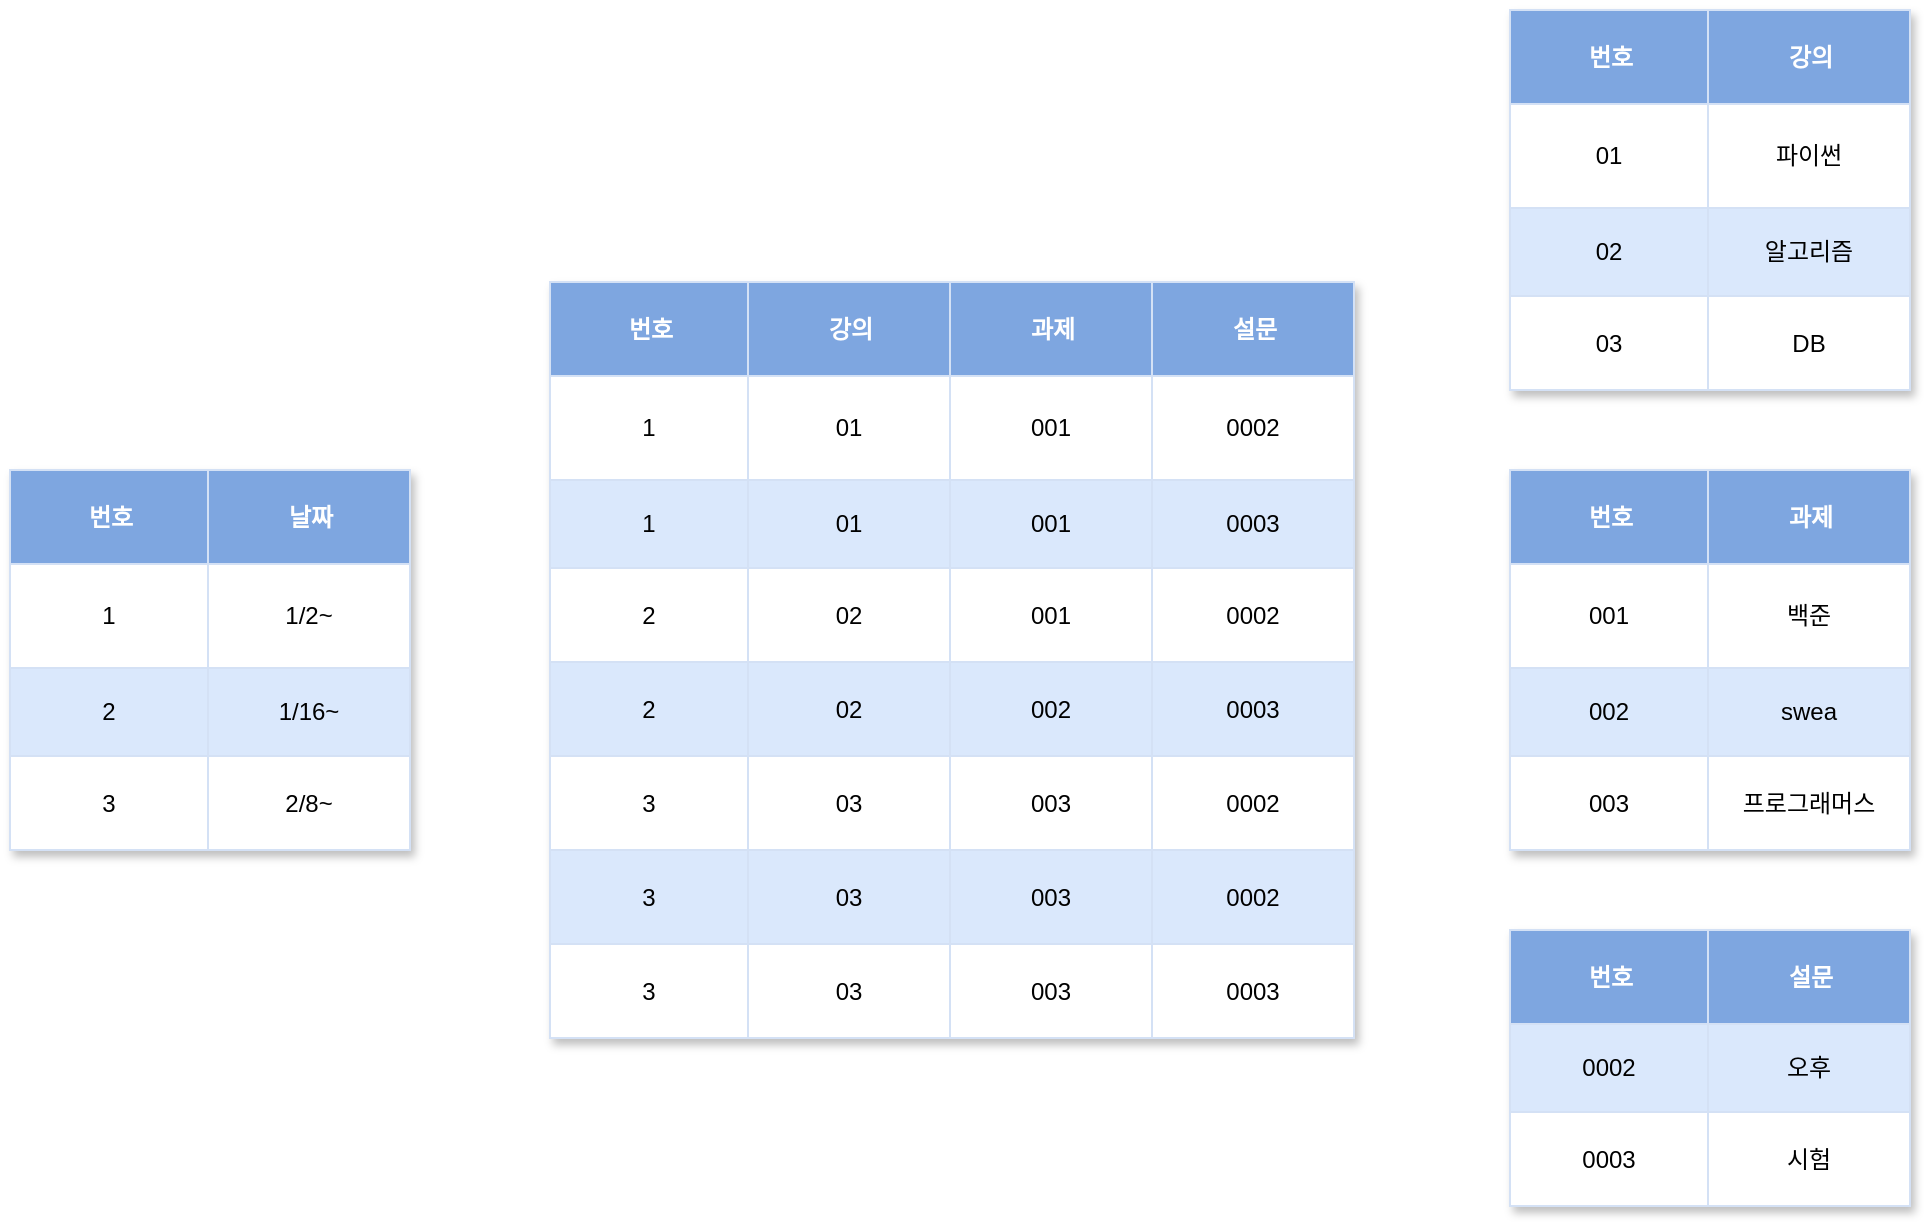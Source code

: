 <mxfile version="20.8.21" type="github">
  <diagram name="Page-1" id="2a216829-ef6e-dabb-86c1-c78162f3ba2b">
    <mxGraphModel dx="1434" dy="764" grid="1" gridSize="10" guides="1" tooltips="1" connect="1" arrows="1" fold="1" page="1" pageScale="1" pageWidth="850" pageHeight="1100" background="none" math="0" shadow="0">
      <root>
        <mxCell id="0" />
        <mxCell id="1" parent="0" />
        <mxCell id="NamIJaM11Jgx6GeulGSa-57" value="Assets" style="childLayout=tableLayout;recursiveResize=0;strokeColor=#D4E1F5;fillColor=#7EA6E0;shadow=1;strokeWidth=1;gradientColor=none;" vertex="1" parent="1">
          <mxGeometry x="60" y="330" width="200" height="190" as="geometry" />
        </mxCell>
        <mxCell id="NamIJaM11Jgx6GeulGSa-58" style="shape=tableRow;horizontal=0;startSize=0;swimlaneHead=0;swimlaneBody=0;top=0;left=0;bottom=0;right=0;dropTarget=0;collapsible=0;recursiveResize=0;expand=0;fontStyle=0;strokeColor=#D4E1F5;fillColor=#ffffff;strokeWidth=1;" vertex="1" parent="NamIJaM11Jgx6GeulGSa-57">
          <mxGeometry width="200" height="47" as="geometry" />
        </mxCell>
        <mxCell id="NamIJaM11Jgx6GeulGSa-59" value="번호" style="connectable=0;recursiveResize=0;strokeColor=#D4E1F5;fillColor=#7EA6E0;align=center;fontStyle=1;fontColor=#FFFFFF;html=1;strokeWidth=1;fillStyle=auto;" vertex="1" parent="NamIJaM11Jgx6GeulGSa-58">
          <mxGeometry width="99" height="47" as="geometry">
            <mxRectangle width="99" height="47" as="alternateBounds" />
          </mxGeometry>
        </mxCell>
        <mxCell id="NamIJaM11Jgx6GeulGSa-60" value="날짜" style="connectable=0;recursiveResize=0;strokeColor=#D4E1F5;fillColor=#7EA6E0;align=center;fontStyle=1;fontColor=#FFFFFF;html=1;strokeWidth=1;" vertex="1" parent="NamIJaM11Jgx6GeulGSa-58">
          <mxGeometry x="99" width="101" height="47" as="geometry">
            <mxRectangle width="101" height="47" as="alternateBounds" />
          </mxGeometry>
        </mxCell>
        <mxCell id="NamIJaM11Jgx6GeulGSa-62" value="" style="shape=tableRow;horizontal=0;startSize=0;swimlaneHead=0;swimlaneBody=0;top=0;left=0;bottom=0;right=0;dropTarget=0;collapsible=0;recursiveResize=0;expand=0;fontStyle=0;strokeColor=#D4E1F5;fillColor=#ffffff;strokeWidth=1;" vertex="1" parent="NamIJaM11Jgx6GeulGSa-57">
          <mxGeometry y="47" width="200" height="52" as="geometry" />
        </mxCell>
        <mxCell id="NamIJaM11Jgx6GeulGSa-63" value="1" style="connectable=0;recursiveResize=0;strokeColor=#D4E1F5;fillColor=inherit;align=center;whiteSpace=wrap;html=1;strokeWidth=1;" vertex="1" parent="NamIJaM11Jgx6GeulGSa-62">
          <mxGeometry width="99" height="52" as="geometry">
            <mxRectangle width="99" height="52" as="alternateBounds" />
          </mxGeometry>
        </mxCell>
        <mxCell id="NamIJaM11Jgx6GeulGSa-64" value="1/2~" style="connectable=0;recursiveResize=0;strokeColor=#D4E1F5;fillColor=inherit;align=center;whiteSpace=wrap;html=1;strokeWidth=1;" vertex="1" parent="NamIJaM11Jgx6GeulGSa-62">
          <mxGeometry x="99" width="101" height="52" as="geometry">
            <mxRectangle width="101" height="52" as="alternateBounds" />
          </mxGeometry>
        </mxCell>
        <mxCell id="NamIJaM11Jgx6GeulGSa-66" value="" style="shape=tableRow;horizontal=0;startSize=0;swimlaneHead=0;swimlaneBody=0;top=0;left=0;bottom=0;right=0;dropTarget=0;collapsible=0;recursiveResize=0;expand=0;fontStyle=1;strokeColor=#D4E1F5;fillColor=#EAF2D3;strokeWidth=1;" vertex="1" parent="NamIJaM11Jgx6GeulGSa-57">
          <mxGeometry y="99" width="200" height="44" as="geometry" />
        </mxCell>
        <mxCell id="NamIJaM11Jgx6GeulGSa-67" value="2" style="connectable=0;recursiveResize=0;strokeColor=#D4E1F5;fillColor=#dae8fc;whiteSpace=wrap;html=1;strokeWidth=1;" vertex="1" parent="NamIJaM11Jgx6GeulGSa-66">
          <mxGeometry width="99" height="44" as="geometry">
            <mxRectangle width="99" height="44" as="alternateBounds" />
          </mxGeometry>
        </mxCell>
        <mxCell id="NamIJaM11Jgx6GeulGSa-68" value="1/16~" style="connectable=0;recursiveResize=0;strokeColor=#D4E1F5;fillColor=#dae8fc;whiteSpace=wrap;html=1;strokeWidth=1;" vertex="1" parent="NamIJaM11Jgx6GeulGSa-66">
          <mxGeometry x="99" width="101" height="44" as="geometry">
            <mxRectangle width="101" height="44" as="alternateBounds" />
          </mxGeometry>
        </mxCell>
        <mxCell id="NamIJaM11Jgx6GeulGSa-70" value="" style="shape=tableRow;horizontal=0;startSize=0;swimlaneHead=0;swimlaneBody=0;top=0;left=0;bottom=0;right=0;dropTarget=0;collapsible=0;recursiveResize=0;expand=0;fontStyle=0;strokeColor=#D4E1F5;fillColor=#ffffff;strokeWidth=1;" vertex="1" parent="NamIJaM11Jgx6GeulGSa-57">
          <mxGeometry y="143" width="200" height="47" as="geometry" />
        </mxCell>
        <mxCell id="NamIJaM11Jgx6GeulGSa-71" value="3" style="connectable=0;recursiveResize=0;strokeColor=#D4E1F5;fillColor=inherit;fontStyle=0;align=center;whiteSpace=wrap;html=1;strokeWidth=1;" vertex="1" parent="NamIJaM11Jgx6GeulGSa-70">
          <mxGeometry width="99" height="47" as="geometry">
            <mxRectangle width="99" height="47" as="alternateBounds" />
          </mxGeometry>
        </mxCell>
        <mxCell id="NamIJaM11Jgx6GeulGSa-72" value="2/8~" style="connectable=0;recursiveResize=0;strokeColor=#D4E1F5;fillColor=inherit;fontStyle=0;align=center;whiteSpace=wrap;html=1;strokeWidth=1;" vertex="1" parent="NamIJaM11Jgx6GeulGSa-70">
          <mxGeometry x="99" width="101" height="47" as="geometry">
            <mxRectangle width="101" height="47" as="alternateBounds" />
          </mxGeometry>
        </mxCell>
        <mxCell id="NamIJaM11Jgx6GeulGSa-78" value="Assets" style="childLayout=tableLayout;recursiveResize=0;strokeColor=#D4E1F5;fillColor=#7EA6E0;shadow=1;strokeWidth=1;gradientColor=none;" vertex="1" parent="1">
          <mxGeometry x="810" y="100" width="200" height="190" as="geometry" />
        </mxCell>
        <mxCell id="NamIJaM11Jgx6GeulGSa-79" style="shape=tableRow;horizontal=0;startSize=0;swimlaneHead=0;swimlaneBody=0;top=0;left=0;bottom=0;right=0;dropTarget=0;collapsible=0;recursiveResize=0;expand=0;fontStyle=0;strokeColor=#D4E1F5;fillColor=#ffffff;strokeWidth=1;" vertex="1" parent="NamIJaM11Jgx6GeulGSa-78">
          <mxGeometry width="200" height="47" as="geometry" />
        </mxCell>
        <mxCell id="NamIJaM11Jgx6GeulGSa-80" value="번호" style="connectable=0;recursiveResize=0;strokeColor=#D4E1F5;fillColor=#7EA6E0;align=center;fontStyle=1;fontColor=#FFFFFF;html=1;strokeWidth=1;fillStyle=auto;" vertex="1" parent="NamIJaM11Jgx6GeulGSa-79">
          <mxGeometry width="99" height="47" as="geometry">
            <mxRectangle width="99" height="47" as="alternateBounds" />
          </mxGeometry>
        </mxCell>
        <mxCell id="NamIJaM11Jgx6GeulGSa-81" value="강의" style="connectable=0;recursiveResize=0;strokeColor=#D4E1F5;fillColor=#7EA6E0;align=center;fontStyle=1;fontColor=#FFFFFF;html=1;strokeWidth=1;" vertex="1" parent="NamIJaM11Jgx6GeulGSa-79">
          <mxGeometry x="99" width="101" height="47" as="geometry">
            <mxRectangle width="101" height="47" as="alternateBounds" />
          </mxGeometry>
        </mxCell>
        <mxCell id="NamIJaM11Jgx6GeulGSa-82" value="" style="shape=tableRow;horizontal=0;startSize=0;swimlaneHead=0;swimlaneBody=0;top=0;left=0;bottom=0;right=0;dropTarget=0;collapsible=0;recursiveResize=0;expand=0;fontStyle=0;strokeColor=#D4E1F5;fillColor=#ffffff;strokeWidth=1;" vertex="1" parent="NamIJaM11Jgx6GeulGSa-78">
          <mxGeometry y="47" width="200" height="52" as="geometry" />
        </mxCell>
        <mxCell id="NamIJaM11Jgx6GeulGSa-83" value="01" style="connectable=0;recursiveResize=0;strokeColor=#D4E1F5;fillColor=inherit;align=center;whiteSpace=wrap;html=1;strokeWidth=1;" vertex="1" parent="NamIJaM11Jgx6GeulGSa-82">
          <mxGeometry width="99" height="52" as="geometry">
            <mxRectangle width="99" height="52" as="alternateBounds" />
          </mxGeometry>
        </mxCell>
        <mxCell id="NamIJaM11Jgx6GeulGSa-84" value="파이썬" style="connectable=0;recursiveResize=0;strokeColor=#D4E1F5;fillColor=inherit;align=center;whiteSpace=wrap;html=1;strokeWidth=1;" vertex="1" parent="NamIJaM11Jgx6GeulGSa-82">
          <mxGeometry x="99" width="101" height="52" as="geometry">
            <mxRectangle width="101" height="52" as="alternateBounds" />
          </mxGeometry>
        </mxCell>
        <mxCell id="NamIJaM11Jgx6GeulGSa-85" value="" style="shape=tableRow;horizontal=0;startSize=0;swimlaneHead=0;swimlaneBody=0;top=0;left=0;bottom=0;right=0;dropTarget=0;collapsible=0;recursiveResize=0;expand=0;fontStyle=1;strokeColor=#D4E1F5;fillColor=#EAF2D3;strokeWidth=1;" vertex="1" parent="NamIJaM11Jgx6GeulGSa-78">
          <mxGeometry y="99" width="200" height="44" as="geometry" />
        </mxCell>
        <mxCell id="NamIJaM11Jgx6GeulGSa-86" value="02" style="connectable=0;recursiveResize=0;strokeColor=#D4E1F5;fillColor=#dae8fc;whiteSpace=wrap;html=1;strokeWidth=1;" vertex="1" parent="NamIJaM11Jgx6GeulGSa-85">
          <mxGeometry width="99" height="44" as="geometry">
            <mxRectangle width="99" height="44" as="alternateBounds" />
          </mxGeometry>
        </mxCell>
        <mxCell id="NamIJaM11Jgx6GeulGSa-87" value="알고리즘" style="connectable=0;recursiveResize=0;strokeColor=#D4E1F5;fillColor=#dae8fc;whiteSpace=wrap;html=1;strokeWidth=1;" vertex="1" parent="NamIJaM11Jgx6GeulGSa-85">
          <mxGeometry x="99" width="101" height="44" as="geometry">
            <mxRectangle width="101" height="44" as="alternateBounds" />
          </mxGeometry>
        </mxCell>
        <mxCell id="NamIJaM11Jgx6GeulGSa-88" value="" style="shape=tableRow;horizontal=0;startSize=0;swimlaneHead=0;swimlaneBody=0;top=0;left=0;bottom=0;right=0;dropTarget=0;collapsible=0;recursiveResize=0;expand=0;fontStyle=0;strokeColor=#D4E1F5;fillColor=#ffffff;strokeWidth=1;" vertex="1" parent="NamIJaM11Jgx6GeulGSa-78">
          <mxGeometry y="143" width="200" height="47" as="geometry" />
        </mxCell>
        <mxCell id="NamIJaM11Jgx6GeulGSa-89" value="03" style="connectable=0;recursiveResize=0;strokeColor=#D4E1F5;fillColor=inherit;fontStyle=0;align=center;whiteSpace=wrap;html=1;strokeWidth=1;" vertex="1" parent="NamIJaM11Jgx6GeulGSa-88">
          <mxGeometry width="99" height="47" as="geometry">
            <mxRectangle width="99" height="47" as="alternateBounds" />
          </mxGeometry>
        </mxCell>
        <mxCell id="NamIJaM11Jgx6GeulGSa-90" value="DB" style="connectable=0;recursiveResize=0;strokeColor=#D4E1F5;fillColor=inherit;fontStyle=0;align=center;whiteSpace=wrap;html=1;strokeWidth=1;" vertex="1" parent="NamIJaM11Jgx6GeulGSa-88">
          <mxGeometry x="99" width="101" height="47" as="geometry">
            <mxRectangle width="101" height="47" as="alternateBounds" />
          </mxGeometry>
        </mxCell>
        <mxCell id="NamIJaM11Jgx6GeulGSa-91" value="Assets" style="childLayout=tableLayout;recursiveResize=0;strokeColor=#D4E1F5;fillColor=#7EA6E0;shadow=1;strokeWidth=1;gradientColor=none;" vertex="1" parent="1">
          <mxGeometry x="810" y="560" width="200" height="138" as="geometry" />
        </mxCell>
        <mxCell id="NamIJaM11Jgx6GeulGSa-92" style="shape=tableRow;horizontal=0;startSize=0;swimlaneHead=0;swimlaneBody=0;top=0;left=0;bottom=0;right=0;dropTarget=0;collapsible=0;recursiveResize=0;expand=0;fontStyle=0;strokeColor=#D4E1F5;fillColor=#ffffff;strokeWidth=1;" vertex="1" parent="NamIJaM11Jgx6GeulGSa-91">
          <mxGeometry width="200" height="47" as="geometry" />
        </mxCell>
        <mxCell id="NamIJaM11Jgx6GeulGSa-93" value="번호" style="connectable=0;recursiveResize=0;strokeColor=#D4E1F5;fillColor=#7EA6E0;align=center;fontStyle=1;fontColor=#FFFFFF;html=1;strokeWidth=1;fillStyle=auto;" vertex="1" parent="NamIJaM11Jgx6GeulGSa-92">
          <mxGeometry width="99" height="47" as="geometry">
            <mxRectangle width="99" height="47" as="alternateBounds" />
          </mxGeometry>
        </mxCell>
        <mxCell id="NamIJaM11Jgx6GeulGSa-94" value="설문" style="connectable=0;recursiveResize=0;strokeColor=#D4E1F5;fillColor=#7EA6E0;align=center;fontStyle=1;fontColor=#FFFFFF;html=1;strokeWidth=1;" vertex="1" parent="NamIJaM11Jgx6GeulGSa-92">
          <mxGeometry x="99" width="101" height="47" as="geometry">
            <mxRectangle width="101" height="47" as="alternateBounds" />
          </mxGeometry>
        </mxCell>
        <mxCell id="NamIJaM11Jgx6GeulGSa-98" value="" style="shape=tableRow;horizontal=0;startSize=0;swimlaneHead=0;swimlaneBody=0;top=0;left=0;bottom=0;right=0;dropTarget=0;collapsible=0;recursiveResize=0;expand=0;fontStyle=1;strokeColor=#D4E1F5;fillColor=#EAF2D3;strokeWidth=1;" vertex="1" parent="NamIJaM11Jgx6GeulGSa-91">
          <mxGeometry y="47" width="200" height="44" as="geometry" />
        </mxCell>
        <mxCell id="NamIJaM11Jgx6GeulGSa-99" value="0002" style="connectable=0;recursiveResize=0;strokeColor=#D4E1F5;fillColor=#dae8fc;whiteSpace=wrap;html=1;strokeWidth=1;" vertex="1" parent="NamIJaM11Jgx6GeulGSa-98">
          <mxGeometry width="99" height="44" as="geometry">
            <mxRectangle width="99" height="44" as="alternateBounds" />
          </mxGeometry>
        </mxCell>
        <mxCell id="NamIJaM11Jgx6GeulGSa-100" value="오후" style="connectable=0;recursiveResize=0;strokeColor=#D4E1F5;fillColor=#dae8fc;whiteSpace=wrap;html=1;strokeWidth=1;" vertex="1" parent="NamIJaM11Jgx6GeulGSa-98">
          <mxGeometry x="99" width="101" height="44" as="geometry">
            <mxRectangle width="101" height="44" as="alternateBounds" />
          </mxGeometry>
        </mxCell>
        <mxCell id="NamIJaM11Jgx6GeulGSa-101" value="" style="shape=tableRow;horizontal=0;startSize=0;swimlaneHead=0;swimlaneBody=0;top=0;left=0;bottom=0;right=0;dropTarget=0;collapsible=0;recursiveResize=0;expand=0;fontStyle=0;strokeColor=#D4E1F5;fillColor=#ffffff;strokeWidth=1;" vertex="1" parent="NamIJaM11Jgx6GeulGSa-91">
          <mxGeometry y="91" width="200" height="47" as="geometry" />
        </mxCell>
        <mxCell id="NamIJaM11Jgx6GeulGSa-102" value="0003" style="connectable=0;recursiveResize=0;strokeColor=#D4E1F5;fillColor=inherit;fontStyle=0;align=center;whiteSpace=wrap;html=1;strokeWidth=1;" vertex="1" parent="NamIJaM11Jgx6GeulGSa-101">
          <mxGeometry width="99" height="47" as="geometry">
            <mxRectangle width="99" height="47" as="alternateBounds" />
          </mxGeometry>
        </mxCell>
        <mxCell id="NamIJaM11Jgx6GeulGSa-103" value="시험" style="connectable=0;recursiveResize=0;strokeColor=#D4E1F5;fillColor=inherit;fontStyle=0;align=center;whiteSpace=wrap;html=1;strokeWidth=1;" vertex="1" parent="NamIJaM11Jgx6GeulGSa-101">
          <mxGeometry x="99" width="101" height="47" as="geometry">
            <mxRectangle width="101" height="47" as="alternateBounds" />
          </mxGeometry>
        </mxCell>
        <mxCell id="NamIJaM11Jgx6GeulGSa-104" value="Assets" style="childLayout=tableLayout;recursiveResize=0;strokeColor=#D4E1F5;fillColor=#7EA6E0;shadow=1;strokeWidth=1;gradientColor=none;" vertex="1" parent="1">
          <mxGeometry x="810" y="330" width="200" height="190" as="geometry" />
        </mxCell>
        <mxCell id="NamIJaM11Jgx6GeulGSa-105" style="shape=tableRow;horizontal=0;startSize=0;swimlaneHead=0;swimlaneBody=0;top=0;left=0;bottom=0;right=0;dropTarget=0;collapsible=0;recursiveResize=0;expand=0;fontStyle=0;strokeColor=#D4E1F5;fillColor=#ffffff;strokeWidth=1;" vertex="1" parent="NamIJaM11Jgx6GeulGSa-104">
          <mxGeometry width="200" height="47" as="geometry" />
        </mxCell>
        <mxCell id="NamIJaM11Jgx6GeulGSa-106" value="번호" style="connectable=0;recursiveResize=0;strokeColor=#D4E1F5;fillColor=#7EA6E0;align=center;fontStyle=1;fontColor=#FFFFFF;html=1;strokeWidth=1;fillStyle=auto;" vertex="1" parent="NamIJaM11Jgx6GeulGSa-105">
          <mxGeometry width="99" height="47" as="geometry">
            <mxRectangle width="99" height="47" as="alternateBounds" />
          </mxGeometry>
        </mxCell>
        <mxCell id="NamIJaM11Jgx6GeulGSa-107" value="과제" style="connectable=0;recursiveResize=0;strokeColor=#D4E1F5;fillColor=#7EA6E0;align=center;fontStyle=1;fontColor=#FFFFFF;html=1;strokeWidth=1;" vertex="1" parent="NamIJaM11Jgx6GeulGSa-105">
          <mxGeometry x="99" width="101" height="47" as="geometry">
            <mxRectangle width="101" height="47" as="alternateBounds" />
          </mxGeometry>
        </mxCell>
        <mxCell id="NamIJaM11Jgx6GeulGSa-108" value="" style="shape=tableRow;horizontal=0;startSize=0;swimlaneHead=0;swimlaneBody=0;top=0;left=0;bottom=0;right=0;dropTarget=0;collapsible=0;recursiveResize=0;expand=0;fontStyle=0;strokeColor=#D4E1F5;fillColor=#ffffff;strokeWidth=1;" vertex="1" parent="NamIJaM11Jgx6GeulGSa-104">
          <mxGeometry y="47" width="200" height="52" as="geometry" />
        </mxCell>
        <mxCell id="NamIJaM11Jgx6GeulGSa-109" value="001" style="connectable=0;recursiveResize=0;strokeColor=#D4E1F5;fillColor=inherit;align=center;whiteSpace=wrap;html=1;strokeWidth=1;" vertex="1" parent="NamIJaM11Jgx6GeulGSa-108">
          <mxGeometry width="99" height="52" as="geometry">
            <mxRectangle width="99" height="52" as="alternateBounds" />
          </mxGeometry>
        </mxCell>
        <mxCell id="NamIJaM11Jgx6GeulGSa-110" value="백준" style="connectable=0;recursiveResize=0;strokeColor=#D4E1F5;fillColor=inherit;align=center;whiteSpace=wrap;html=1;strokeWidth=1;" vertex="1" parent="NamIJaM11Jgx6GeulGSa-108">
          <mxGeometry x="99" width="101" height="52" as="geometry">
            <mxRectangle width="101" height="52" as="alternateBounds" />
          </mxGeometry>
        </mxCell>
        <mxCell id="NamIJaM11Jgx6GeulGSa-111" value="" style="shape=tableRow;horizontal=0;startSize=0;swimlaneHead=0;swimlaneBody=0;top=0;left=0;bottom=0;right=0;dropTarget=0;collapsible=0;recursiveResize=0;expand=0;fontStyle=1;strokeColor=#D4E1F5;fillColor=#EAF2D3;strokeWidth=1;" vertex="1" parent="NamIJaM11Jgx6GeulGSa-104">
          <mxGeometry y="99" width="200" height="44" as="geometry" />
        </mxCell>
        <mxCell id="NamIJaM11Jgx6GeulGSa-112" value="002" style="connectable=0;recursiveResize=0;strokeColor=#D4E1F5;fillColor=#dae8fc;whiteSpace=wrap;html=1;strokeWidth=1;" vertex="1" parent="NamIJaM11Jgx6GeulGSa-111">
          <mxGeometry width="99" height="44" as="geometry">
            <mxRectangle width="99" height="44" as="alternateBounds" />
          </mxGeometry>
        </mxCell>
        <mxCell id="NamIJaM11Jgx6GeulGSa-113" value="swea" style="connectable=0;recursiveResize=0;strokeColor=#D4E1F5;fillColor=#dae8fc;whiteSpace=wrap;html=1;strokeWidth=1;" vertex="1" parent="NamIJaM11Jgx6GeulGSa-111">
          <mxGeometry x="99" width="101" height="44" as="geometry">
            <mxRectangle width="101" height="44" as="alternateBounds" />
          </mxGeometry>
        </mxCell>
        <mxCell id="NamIJaM11Jgx6GeulGSa-114" value="" style="shape=tableRow;horizontal=0;startSize=0;swimlaneHead=0;swimlaneBody=0;top=0;left=0;bottom=0;right=0;dropTarget=0;collapsible=0;recursiveResize=0;expand=0;fontStyle=0;strokeColor=#D4E1F5;fillColor=#ffffff;strokeWidth=1;" vertex="1" parent="NamIJaM11Jgx6GeulGSa-104">
          <mxGeometry y="143" width="200" height="47" as="geometry" />
        </mxCell>
        <mxCell id="NamIJaM11Jgx6GeulGSa-115" value="003" style="connectable=0;recursiveResize=0;strokeColor=#D4E1F5;fillColor=inherit;fontStyle=0;align=center;whiteSpace=wrap;html=1;strokeWidth=1;" vertex="1" parent="NamIJaM11Jgx6GeulGSa-114">
          <mxGeometry width="99" height="47" as="geometry">
            <mxRectangle width="99" height="47" as="alternateBounds" />
          </mxGeometry>
        </mxCell>
        <mxCell id="NamIJaM11Jgx6GeulGSa-116" value="프로그래머스" style="connectable=0;recursiveResize=0;strokeColor=#D4E1F5;fillColor=inherit;fontStyle=0;align=center;whiteSpace=wrap;html=1;strokeWidth=1;" vertex="1" parent="NamIJaM11Jgx6GeulGSa-114">
          <mxGeometry x="99" width="101" height="47" as="geometry">
            <mxRectangle width="101" height="47" as="alternateBounds" />
          </mxGeometry>
        </mxCell>
        <mxCell id="NamIJaM11Jgx6GeulGSa-117" value="Assets" style="childLayout=tableLayout;recursiveResize=0;strokeColor=#D4E1F5;fillColor=#7EA6E0;shadow=1;strokeWidth=1;gradientColor=none;" vertex="1" parent="1">
          <mxGeometry x="330" y="236" width="402" height="378" as="geometry" />
        </mxCell>
        <mxCell id="NamIJaM11Jgx6GeulGSa-118" style="shape=tableRow;horizontal=0;startSize=0;swimlaneHead=0;swimlaneBody=0;top=0;left=0;bottom=0;right=0;dropTarget=0;collapsible=0;recursiveResize=0;expand=0;fontStyle=0;strokeColor=#D4E1F5;fillColor=#ffffff;strokeWidth=1;" vertex="1" parent="NamIJaM11Jgx6GeulGSa-117">
          <mxGeometry width="402" height="47" as="geometry" />
        </mxCell>
        <mxCell id="NamIJaM11Jgx6GeulGSa-119" value="번호" style="connectable=0;recursiveResize=0;strokeColor=#D4E1F5;fillColor=#7EA6E0;align=center;fontStyle=1;fontColor=#FFFFFF;html=1;strokeWidth=1;fillStyle=auto;" vertex="1" parent="NamIJaM11Jgx6GeulGSa-118">
          <mxGeometry width="99" height="47" as="geometry">
            <mxRectangle width="99" height="47" as="alternateBounds" />
          </mxGeometry>
        </mxCell>
        <mxCell id="NamIJaM11Jgx6GeulGSa-120" value="강의" style="connectable=0;recursiveResize=0;strokeColor=#D4E1F5;fillColor=#7EA6E0;align=center;fontStyle=1;fontColor=#FFFFFF;html=1;strokeWidth=1;" vertex="1" parent="NamIJaM11Jgx6GeulGSa-118">
          <mxGeometry x="99" width="101" height="47" as="geometry">
            <mxRectangle width="101" height="47" as="alternateBounds" />
          </mxGeometry>
        </mxCell>
        <mxCell id="NamIJaM11Jgx6GeulGSa-138" value="과제" style="connectable=0;recursiveResize=0;strokeColor=#D4E1F5;fillColor=#7EA6E0;align=center;fontStyle=1;fontColor=#FFFFFF;html=1;strokeWidth=1;" vertex="1" parent="NamIJaM11Jgx6GeulGSa-118">
          <mxGeometry x="200" width="101" height="47" as="geometry">
            <mxRectangle width="101" height="47" as="alternateBounds" />
          </mxGeometry>
        </mxCell>
        <mxCell id="NamIJaM11Jgx6GeulGSa-134" value="설문" style="connectable=0;recursiveResize=0;strokeColor=#D4E1F5;fillColor=#7EA6E0;align=center;fontStyle=1;fontColor=#FFFFFF;html=1;strokeWidth=1;" vertex="1" parent="NamIJaM11Jgx6GeulGSa-118">
          <mxGeometry x="301" width="101" height="47" as="geometry">
            <mxRectangle width="101" height="47" as="alternateBounds" />
          </mxGeometry>
        </mxCell>
        <mxCell id="NamIJaM11Jgx6GeulGSa-121" value="" style="shape=tableRow;horizontal=0;startSize=0;swimlaneHead=0;swimlaneBody=0;top=0;left=0;bottom=0;right=0;dropTarget=0;collapsible=0;recursiveResize=0;expand=0;fontStyle=0;strokeColor=#D4E1F5;fillColor=#ffffff;strokeWidth=1;" vertex="1" parent="NamIJaM11Jgx6GeulGSa-117">
          <mxGeometry y="47" width="402" height="52" as="geometry" />
        </mxCell>
        <mxCell id="NamIJaM11Jgx6GeulGSa-122" value="1" style="connectable=0;recursiveResize=0;strokeColor=#D4E1F5;fillColor=inherit;align=center;whiteSpace=wrap;html=1;strokeWidth=1;" vertex="1" parent="NamIJaM11Jgx6GeulGSa-121">
          <mxGeometry width="99" height="52" as="geometry">
            <mxRectangle width="99" height="52" as="alternateBounds" />
          </mxGeometry>
        </mxCell>
        <mxCell id="NamIJaM11Jgx6GeulGSa-123" value="01" style="connectable=0;recursiveResize=0;strokeColor=#D4E1F5;fillColor=inherit;align=center;whiteSpace=wrap;html=1;strokeWidth=1;" vertex="1" parent="NamIJaM11Jgx6GeulGSa-121">
          <mxGeometry x="99" width="101" height="52" as="geometry">
            <mxRectangle width="101" height="52" as="alternateBounds" />
          </mxGeometry>
        </mxCell>
        <mxCell id="NamIJaM11Jgx6GeulGSa-139" value="001" style="connectable=0;recursiveResize=0;strokeColor=#D4E1F5;fillColor=inherit;align=center;whiteSpace=wrap;html=1;strokeWidth=1;" vertex="1" parent="NamIJaM11Jgx6GeulGSa-121">
          <mxGeometry x="200" width="101" height="52" as="geometry">
            <mxRectangle width="101" height="52" as="alternateBounds" />
          </mxGeometry>
        </mxCell>
        <mxCell id="NamIJaM11Jgx6GeulGSa-135" value="0002" style="connectable=0;recursiveResize=0;strokeColor=#D4E1F5;fillColor=inherit;align=center;whiteSpace=wrap;html=1;strokeWidth=1;" vertex="1" parent="NamIJaM11Jgx6GeulGSa-121">
          <mxGeometry x="301" width="101" height="52" as="geometry">
            <mxRectangle width="101" height="52" as="alternateBounds" />
          </mxGeometry>
        </mxCell>
        <mxCell id="NamIJaM11Jgx6GeulGSa-124" value="" style="shape=tableRow;horizontal=0;startSize=0;swimlaneHead=0;swimlaneBody=0;top=0;left=0;bottom=0;right=0;dropTarget=0;collapsible=0;recursiveResize=0;expand=0;fontStyle=1;strokeColor=#D4E1F5;fillColor=#EAF2D3;strokeWidth=1;" vertex="1" parent="NamIJaM11Jgx6GeulGSa-117">
          <mxGeometry y="99" width="402" height="44" as="geometry" />
        </mxCell>
        <mxCell id="NamIJaM11Jgx6GeulGSa-125" value="1" style="connectable=0;recursiveResize=0;strokeColor=#D4E1F5;fillColor=#dae8fc;whiteSpace=wrap;html=1;strokeWidth=1;" vertex="1" parent="NamIJaM11Jgx6GeulGSa-124">
          <mxGeometry width="99" height="44" as="geometry">
            <mxRectangle width="99" height="44" as="alternateBounds" />
          </mxGeometry>
        </mxCell>
        <mxCell id="NamIJaM11Jgx6GeulGSa-126" value="01" style="connectable=0;recursiveResize=0;strokeColor=#D4E1F5;fillColor=#dae8fc;whiteSpace=wrap;html=1;strokeWidth=1;" vertex="1" parent="NamIJaM11Jgx6GeulGSa-124">
          <mxGeometry x="99" width="101" height="44" as="geometry">
            <mxRectangle width="101" height="44" as="alternateBounds" />
          </mxGeometry>
        </mxCell>
        <mxCell id="NamIJaM11Jgx6GeulGSa-140" value="001" style="connectable=0;recursiveResize=0;strokeColor=#D4E1F5;fillColor=#dae8fc;whiteSpace=wrap;html=1;strokeWidth=1;" vertex="1" parent="NamIJaM11Jgx6GeulGSa-124">
          <mxGeometry x="200" width="101" height="44" as="geometry">
            <mxRectangle width="101" height="44" as="alternateBounds" />
          </mxGeometry>
        </mxCell>
        <mxCell id="NamIJaM11Jgx6GeulGSa-136" value="0003" style="connectable=0;recursiveResize=0;strokeColor=#D4E1F5;fillColor=#dae8fc;whiteSpace=wrap;html=1;strokeWidth=1;" vertex="1" parent="NamIJaM11Jgx6GeulGSa-124">
          <mxGeometry x="301" width="101" height="44" as="geometry">
            <mxRectangle width="101" height="44" as="alternateBounds" />
          </mxGeometry>
        </mxCell>
        <mxCell id="NamIJaM11Jgx6GeulGSa-127" value="" style="shape=tableRow;horizontal=0;startSize=0;swimlaneHead=0;swimlaneBody=0;top=0;left=0;bottom=0;right=0;dropTarget=0;collapsible=0;recursiveResize=0;expand=0;fontStyle=0;strokeColor=#D4E1F5;fillColor=#ffffff;strokeWidth=1;" vertex="1" parent="NamIJaM11Jgx6GeulGSa-117">
          <mxGeometry y="143" width="402" height="47" as="geometry" />
        </mxCell>
        <mxCell id="NamIJaM11Jgx6GeulGSa-128" value="2" style="connectable=0;recursiveResize=0;strokeColor=#D4E1F5;fillColor=inherit;fontStyle=0;align=center;whiteSpace=wrap;html=1;strokeWidth=1;" vertex="1" parent="NamIJaM11Jgx6GeulGSa-127">
          <mxGeometry width="99" height="47" as="geometry">
            <mxRectangle width="99" height="47" as="alternateBounds" />
          </mxGeometry>
        </mxCell>
        <mxCell id="NamIJaM11Jgx6GeulGSa-129" value="02" style="connectable=0;recursiveResize=0;strokeColor=#D4E1F5;fillColor=inherit;fontStyle=0;align=center;whiteSpace=wrap;html=1;strokeWidth=1;" vertex="1" parent="NamIJaM11Jgx6GeulGSa-127">
          <mxGeometry x="99" width="101" height="47" as="geometry">
            <mxRectangle width="101" height="47" as="alternateBounds" />
          </mxGeometry>
        </mxCell>
        <mxCell id="NamIJaM11Jgx6GeulGSa-141" value="001" style="connectable=0;recursiveResize=0;strokeColor=#D4E1F5;fillColor=inherit;fontStyle=0;align=center;whiteSpace=wrap;html=1;strokeWidth=1;" vertex="1" parent="NamIJaM11Jgx6GeulGSa-127">
          <mxGeometry x="200" width="101" height="47" as="geometry">
            <mxRectangle width="101" height="47" as="alternateBounds" />
          </mxGeometry>
        </mxCell>
        <mxCell id="NamIJaM11Jgx6GeulGSa-137" value="0002" style="connectable=0;recursiveResize=0;strokeColor=#D4E1F5;fillColor=inherit;fontStyle=0;align=center;whiteSpace=wrap;html=1;strokeWidth=1;" vertex="1" parent="NamIJaM11Jgx6GeulGSa-127">
          <mxGeometry x="301" width="101" height="47" as="geometry">
            <mxRectangle width="101" height="47" as="alternateBounds" />
          </mxGeometry>
        </mxCell>
        <mxCell id="NamIJaM11Jgx6GeulGSa-178" style="shape=tableRow;horizontal=0;startSize=0;swimlaneHead=0;swimlaneBody=0;top=0;left=0;bottom=0;right=0;dropTarget=0;collapsible=0;recursiveResize=0;expand=0;fontStyle=0;strokeColor=#6c8ebf;fillColor=#dae8fc;strokeWidth=1;" vertex="1" parent="NamIJaM11Jgx6GeulGSa-117">
          <mxGeometry y="190" width="402" height="47" as="geometry" />
        </mxCell>
        <mxCell id="NamIJaM11Jgx6GeulGSa-179" value="2" style="connectable=0;recursiveResize=0;strokeColor=#D4E1F5;fillColor=inherit;fontStyle=0;align=center;whiteSpace=wrap;html=1;strokeWidth=1;" vertex="1" parent="NamIJaM11Jgx6GeulGSa-178">
          <mxGeometry width="99" height="47" as="geometry">
            <mxRectangle width="99" height="47" as="alternateBounds" />
          </mxGeometry>
        </mxCell>
        <mxCell id="NamIJaM11Jgx6GeulGSa-180" value="02" style="connectable=0;recursiveResize=0;strokeColor=#D4E1F5;fillColor=inherit;fontStyle=0;align=center;whiteSpace=wrap;html=1;strokeWidth=1;" vertex="1" parent="NamIJaM11Jgx6GeulGSa-178">
          <mxGeometry x="99" width="101" height="47" as="geometry">
            <mxRectangle width="101" height="47" as="alternateBounds" />
          </mxGeometry>
        </mxCell>
        <mxCell id="NamIJaM11Jgx6GeulGSa-181" value="002" style="connectable=0;recursiveResize=0;strokeColor=#D4E1F5;fillColor=inherit;fontStyle=0;align=center;whiteSpace=wrap;html=1;strokeWidth=1;" vertex="1" parent="NamIJaM11Jgx6GeulGSa-178">
          <mxGeometry x="200" width="101" height="47" as="geometry">
            <mxRectangle width="101" height="47" as="alternateBounds" />
          </mxGeometry>
        </mxCell>
        <mxCell id="NamIJaM11Jgx6GeulGSa-182" value="0003" style="connectable=0;recursiveResize=0;strokeColor=#D4E1F5;fillColor=inherit;fontStyle=0;align=center;whiteSpace=wrap;html=1;strokeWidth=1;" vertex="1" parent="NamIJaM11Jgx6GeulGSa-178">
          <mxGeometry x="301" width="101" height="47" as="geometry">
            <mxRectangle width="101" height="47" as="alternateBounds" />
          </mxGeometry>
        </mxCell>
        <mxCell id="NamIJaM11Jgx6GeulGSa-172" style="shape=tableRow;horizontal=0;startSize=0;swimlaneHead=0;swimlaneBody=0;top=0;left=0;bottom=0;right=0;dropTarget=0;collapsible=0;recursiveResize=0;expand=0;fontStyle=0;strokeWidth=1;" vertex="1" parent="NamIJaM11Jgx6GeulGSa-117">
          <mxGeometry y="237" width="402" height="47" as="geometry" />
        </mxCell>
        <mxCell id="NamIJaM11Jgx6GeulGSa-173" value="3" style="connectable=0;recursiveResize=0;strokeColor=#D4E1F5;fillColor=inherit;fontStyle=0;align=center;whiteSpace=wrap;html=1;strokeWidth=1;" vertex="1" parent="NamIJaM11Jgx6GeulGSa-172">
          <mxGeometry width="99" height="47" as="geometry">
            <mxRectangle width="99" height="47" as="alternateBounds" />
          </mxGeometry>
        </mxCell>
        <mxCell id="NamIJaM11Jgx6GeulGSa-174" value="03" style="connectable=0;recursiveResize=0;strokeColor=#D4E1F5;fillColor=inherit;fontStyle=0;align=center;whiteSpace=wrap;html=1;strokeWidth=1;" vertex="1" parent="NamIJaM11Jgx6GeulGSa-172">
          <mxGeometry x="99" width="101" height="47" as="geometry">
            <mxRectangle width="101" height="47" as="alternateBounds" />
          </mxGeometry>
        </mxCell>
        <mxCell id="NamIJaM11Jgx6GeulGSa-175" value="003" style="connectable=0;recursiveResize=0;strokeColor=#D4E1F5;fillColor=inherit;fontStyle=0;align=center;whiteSpace=wrap;html=1;strokeWidth=1;" vertex="1" parent="NamIJaM11Jgx6GeulGSa-172">
          <mxGeometry x="200" width="101" height="47" as="geometry">
            <mxRectangle width="101" height="47" as="alternateBounds" />
          </mxGeometry>
        </mxCell>
        <mxCell id="NamIJaM11Jgx6GeulGSa-176" value="0002" style="connectable=0;recursiveResize=0;strokeColor=#D4E1F5;fillColor=inherit;fontStyle=0;align=center;whiteSpace=wrap;html=1;strokeWidth=1;" vertex="1" parent="NamIJaM11Jgx6GeulGSa-172">
          <mxGeometry x="301" width="101" height="47" as="geometry">
            <mxRectangle width="101" height="47" as="alternateBounds" />
          </mxGeometry>
        </mxCell>
        <mxCell id="NamIJaM11Jgx6GeulGSa-166" style="shape=tableRow;horizontal=0;startSize=0;swimlaneHead=0;swimlaneBody=0;top=0;left=0;bottom=0;right=0;dropTarget=0;collapsible=0;recursiveResize=0;expand=0;fontStyle=0;strokeColor=#6c8ebf;fillColor=#dae8fc;strokeWidth=1;" vertex="1" parent="NamIJaM11Jgx6GeulGSa-117">
          <mxGeometry y="284" width="402" height="47" as="geometry" />
        </mxCell>
        <mxCell id="NamIJaM11Jgx6GeulGSa-167" value="3" style="connectable=0;recursiveResize=0;strokeColor=#D4E1F5;fillColor=inherit;fontStyle=0;align=center;whiteSpace=wrap;html=1;strokeWidth=1;" vertex="1" parent="NamIJaM11Jgx6GeulGSa-166">
          <mxGeometry width="99" height="47" as="geometry">
            <mxRectangle width="99" height="47" as="alternateBounds" />
          </mxGeometry>
        </mxCell>
        <mxCell id="NamIJaM11Jgx6GeulGSa-168" value="03" style="connectable=0;recursiveResize=0;strokeColor=#D4E1F5;fillColor=inherit;fontStyle=0;align=center;whiteSpace=wrap;html=1;strokeWidth=1;" vertex="1" parent="NamIJaM11Jgx6GeulGSa-166">
          <mxGeometry x="99" width="101" height="47" as="geometry">
            <mxRectangle width="101" height="47" as="alternateBounds" />
          </mxGeometry>
        </mxCell>
        <mxCell id="NamIJaM11Jgx6GeulGSa-169" value="003" style="connectable=0;recursiveResize=0;strokeColor=#D4E1F5;fillColor=inherit;fontStyle=0;align=center;whiteSpace=wrap;html=1;strokeWidth=1;" vertex="1" parent="NamIJaM11Jgx6GeulGSa-166">
          <mxGeometry x="200" width="101" height="47" as="geometry">
            <mxRectangle width="101" height="47" as="alternateBounds" />
          </mxGeometry>
        </mxCell>
        <mxCell id="NamIJaM11Jgx6GeulGSa-170" value="0002" style="connectable=0;recursiveResize=0;strokeColor=#D4E1F5;fillColor=inherit;fontStyle=0;align=center;whiteSpace=wrap;html=1;strokeWidth=1;" vertex="1" parent="NamIJaM11Jgx6GeulGSa-166">
          <mxGeometry x="301" width="101" height="47" as="geometry">
            <mxRectangle width="101" height="47" as="alternateBounds" />
          </mxGeometry>
        </mxCell>
        <mxCell id="NamIJaM11Jgx6GeulGSa-160" style="shape=tableRow;horizontal=0;startSize=0;swimlaneHead=0;swimlaneBody=0;top=0;left=0;bottom=0;right=0;dropTarget=0;collapsible=0;recursiveResize=0;expand=0;fontStyle=0;strokeColor=#D4E1F5;fillColor=#ffffff;strokeWidth=1;" vertex="1" parent="NamIJaM11Jgx6GeulGSa-117">
          <mxGeometry y="331" width="402" height="47" as="geometry" />
        </mxCell>
        <mxCell id="NamIJaM11Jgx6GeulGSa-161" value="3" style="connectable=0;recursiveResize=0;strokeColor=#D4E1F5;fillColor=inherit;fontStyle=0;align=center;whiteSpace=wrap;html=1;strokeWidth=1;" vertex="1" parent="NamIJaM11Jgx6GeulGSa-160">
          <mxGeometry width="99" height="47" as="geometry">
            <mxRectangle width="99" height="47" as="alternateBounds" />
          </mxGeometry>
        </mxCell>
        <mxCell id="NamIJaM11Jgx6GeulGSa-162" value="03" style="connectable=0;recursiveResize=0;strokeColor=#D4E1F5;fillColor=inherit;fontStyle=0;align=center;whiteSpace=wrap;html=1;strokeWidth=1;" vertex="1" parent="NamIJaM11Jgx6GeulGSa-160">
          <mxGeometry x="99" width="101" height="47" as="geometry">
            <mxRectangle width="101" height="47" as="alternateBounds" />
          </mxGeometry>
        </mxCell>
        <mxCell id="NamIJaM11Jgx6GeulGSa-163" value="003" style="connectable=0;recursiveResize=0;strokeColor=#D4E1F5;fillColor=inherit;fontStyle=0;align=center;whiteSpace=wrap;html=1;strokeWidth=1;" vertex="1" parent="NamIJaM11Jgx6GeulGSa-160">
          <mxGeometry x="200" width="101" height="47" as="geometry">
            <mxRectangle width="101" height="47" as="alternateBounds" />
          </mxGeometry>
        </mxCell>
        <mxCell id="NamIJaM11Jgx6GeulGSa-164" value="0003" style="connectable=0;recursiveResize=0;strokeColor=#D4E1F5;fillColor=inherit;fontStyle=0;align=center;whiteSpace=wrap;html=1;strokeWidth=1;" vertex="1" parent="NamIJaM11Jgx6GeulGSa-160">
          <mxGeometry x="301" width="101" height="47" as="geometry">
            <mxRectangle width="101" height="47" as="alternateBounds" />
          </mxGeometry>
        </mxCell>
      </root>
    </mxGraphModel>
  </diagram>
</mxfile>
